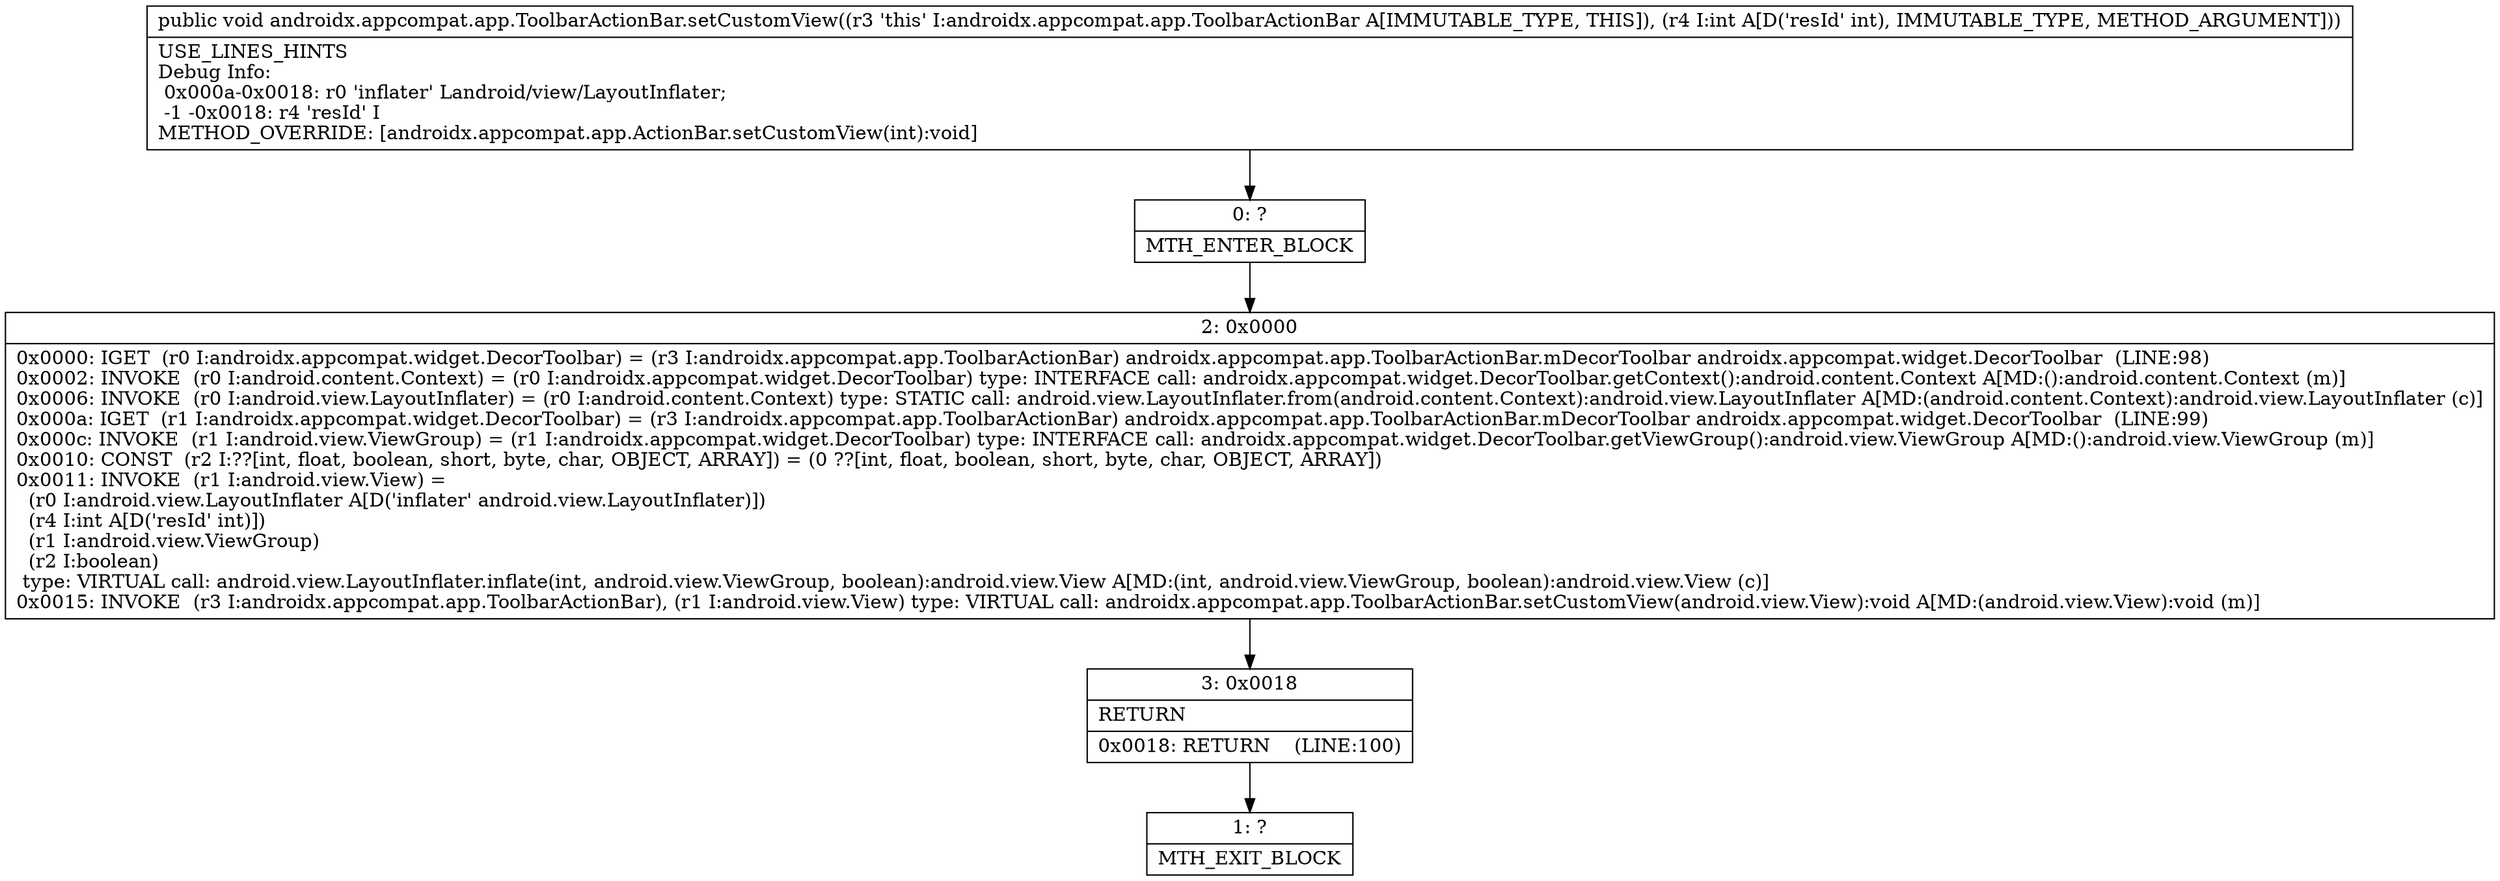 digraph "CFG forandroidx.appcompat.app.ToolbarActionBar.setCustomView(I)V" {
Node_0 [shape=record,label="{0\:\ ?|MTH_ENTER_BLOCK\l}"];
Node_2 [shape=record,label="{2\:\ 0x0000|0x0000: IGET  (r0 I:androidx.appcompat.widget.DecorToolbar) = (r3 I:androidx.appcompat.app.ToolbarActionBar) androidx.appcompat.app.ToolbarActionBar.mDecorToolbar androidx.appcompat.widget.DecorToolbar  (LINE:98)\l0x0002: INVOKE  (r0 I:android.content.Context) = (r0 I:androidx.appcompat.widget.DecorToolbar) type: INTERFACE call: androidx.appcompat.widget.DecorToolbar.getContext():android.content.Context A[MD:():android.content.Context (m)]\l0x0006: INVOKE  (r0 I:android.view.LayoutInflater) = (r0 I:android.content.Context) type: STATIC call: android.view.LayoutInflater.from(android.content.Context):android.view.LayoutInflater A[MD:(android.content.Context):android.view.LayoutInflater (c)]\l0x000a: IGET  (r1 I:androidx.appcompat.widget.DecorToolbar) = (r3 I:androidx.appcompat.app.ToolbarActionBar) androidx.appcompat.app.ToolbarActionBar.mDecorToolbar androidx.appcompat.widget.DecorToolbar  (LINE:99)\l0x000c: INVOKE  (r1 I:android.view.ViewGroup) = (r1 I:androidx.appcompat.widget.DecorToolbar) type: INTERFACE call: androidx.appcompat.widget.DecorToolbar.getViewGroup():android.view.ViewGroup A[MD:():android.view.ViewGroup (m)]\l0x0010: CONST  (r2 I:??[int, float, boolean, short, byte, char, OBJECT, ARRAY]) = (0 ??[int, float, boolean, short, byte, char, OBJECT, ARRAY]) \l0x0011: INVOKE  (r1 I:android.view.View) = \l  (r0 I:android.view.LayoutInflater A[D('inflater' android.view.LayoutInflater)])\l  (r4 I:int A[D('resId' int)])\l  (r1 I:android.view.ViewGroup)\l  (r2 I:boolean)\l type: VIRTUAL call: android.view.LayoutInflater.inflate(int, android.view.ViewGroup, boolean):android.view.View A[MD:(int, android.view.ViewGroup, boolean):android.view.View (c)]\l0x0015: INVOKE  (r3 I:androidx.appcompat.app.ToolbarActionBar), (r1 I:android.view.View) type: VIRTUAL call: androidx.appcompat.app.ToolbarActionBar.setCustomView(android.view.View):void A[MD:(android.view.View):void (m)]\l}"];
Node_3 [shape=record,label="{3\:\ 0x0018|RETURN\l|0x0018: RETURN    (LINE:100)\l}"];
Node_1 [shape=record,label="{1\:\ ?|MTH_EXIT_BLOCK\l}"];
MethodNode[shape=record,label="{public void androidx.appcompat.app.ToolbarActionBar.setCustomView((r3 'this' I:androidx.appcompat.app.ToolbarActionBar A[IMMUTABLE_TYPE, THIS]), (r4 I:int A[D('resId' int), IMMUTABLE_TYPE, METHOD_ARGUMENT]))  | USE_LINES_HINTS\lDebug Info:\l  0x000a\-0x0018: r0 'inflater' Landroid\/view\/LayoutInflater;\l  \-1 \-0x0018: r4 'resId' I\lMETHOD_OVERRIDE: [androidx.appcompat.app.ActionBar.setCustomView(int):void]\l}"];
MethodNode -> Node_0;Node_0 -> Node_2;
Node_2 -> Node_3;
Node_3 -> Node_1;
}

